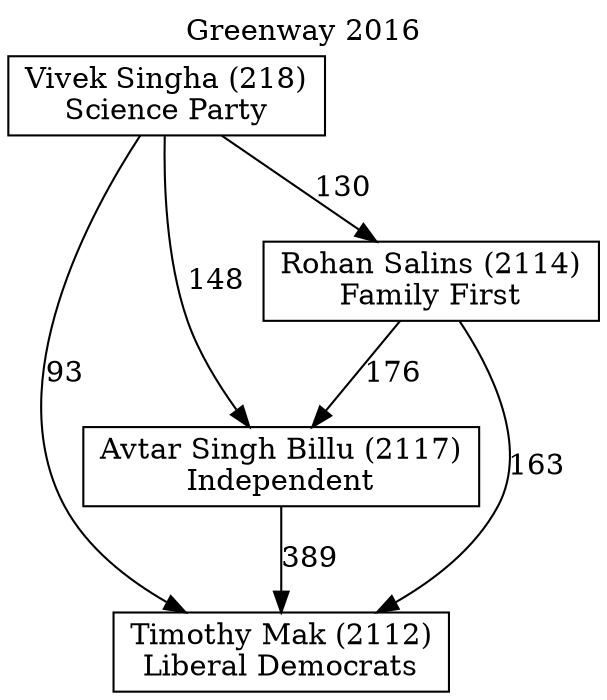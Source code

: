 // House preference flow
digraph "Timothy Mak (2112)_Greenway_2016" {
	graph [label="Greenway 2016" labelloc=t mclimit=10]
	node [shape=box]
	"Timothy Mak (2112)" [label="Timothy Mak (2112)
Liberal Democrats"]
	"Avtar Singh Billu (2117)" [label="Avtar Singh Billu (2117)
Independent"]
	"Rohan Salins (2114)" [label="Rohan Salins (2114)
Family First"]
	"Vivek Singha (218)" [label="Vivek Singha (218)
Science Party"]
	"Avtar Singh Billu (2117)" -> "Timothy Mak (2112)" [label=389]
	"Rohan Salins (2114)" -> "Avtar Singh Billu (2117)" [label=176]
	"Vivek Singha (218)" -> "Rohan Salins (2114)" [label=130]
	"Rohan Salins (2114)" -> "Timothy Mak (2112)" [label=163]
	"Vivek Singha (218)" -> "Timothy Mak (2112)" [label=93]
	"Vivek Singha (218)" -> "Avtar Singh Billu (2117)" [label=148]
}
